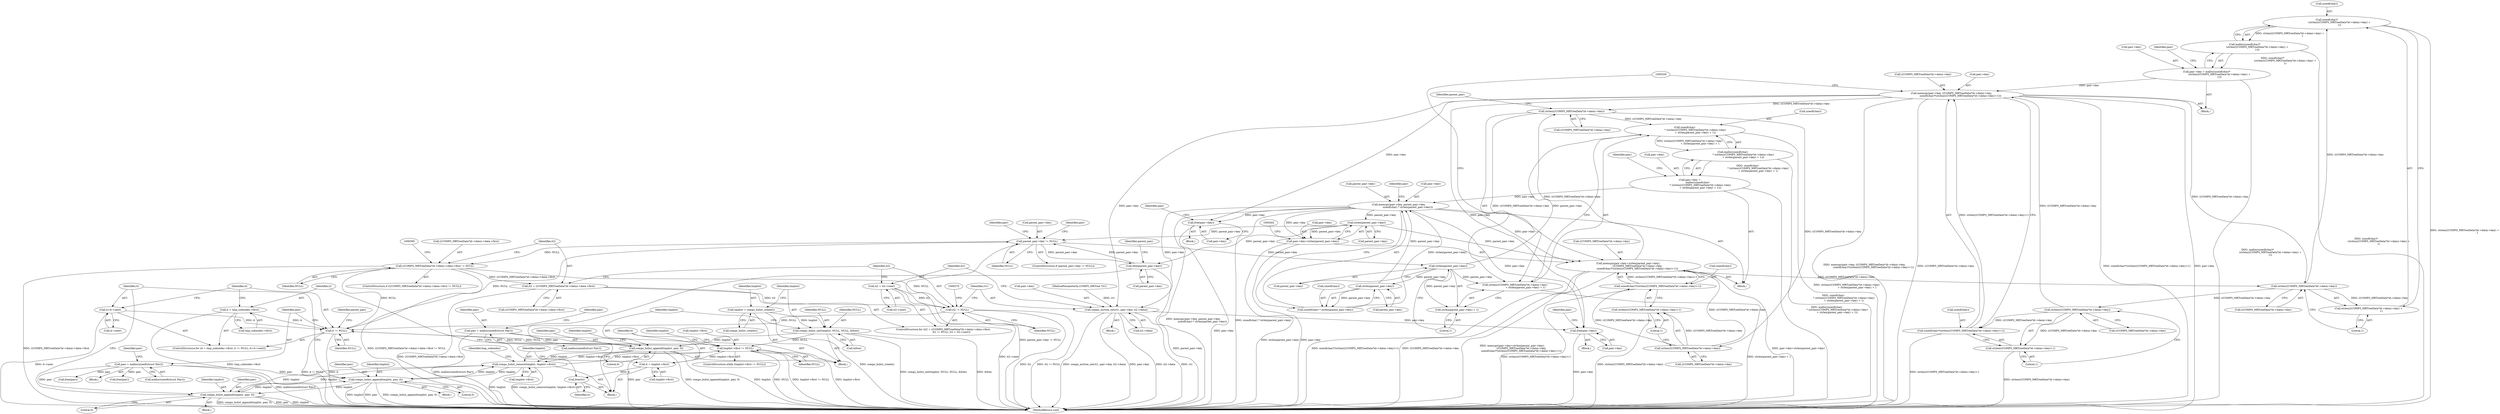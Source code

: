 digraph "0_libcomps_e3a5d056633677959ad924a51758876d415e7046@API" {
"1000287" [label="(Call,sizeof(char)*\n                                (strlen(((COMPS_MRTreeData*)it->data)->key) +\n                                1))"];
"1000291" [label="(Call,strlen(((COMPS_MRTreeData*)it->data)->key))"];
"1000251" [label="(Call,memcpy(pair->key+strlen(parent_pair->key),\n                       ((COMPS_MRTreeData*)it->data)->key,\n                       sizeof(char)*(strlen(((COMPS_MRTreeData*)it->data)->key)+1)))"];
"1000237" [label="(Call,memcpy(pair->key, parent_pair->key,\n                       sizeof(char) * strlen(parent_pair->key)))"];
"1000214" [label="(Call,pair->key =\n                    malloc(sizeof(char)\n                           * (strlen(((COMPS_MRTreeData*)it->data)->key)\n                           + strlen(parent_pair->key) + 1)))"];
"1000218" [label="(Call,malloc(sizeof(char)\n                           * (strlen(((COMPS_MRTreeData*)it->data)->key)\n                           + strlen(parent_pair->key) + 1)))"];
"1000219" [label="(Call,sizeof(char)\n                           * (strlen(((COMPS_MRTreeData*)it->data)->key)\n                           + strlen(parent_pair->key) + 1))"];
"1000223" [label="(Call,strlen(((COMPS_MRTreeData*)it->data)->key))"];
"1000300" [label="(Call,memcpy(pair->key, ((COMPS_MRTreeData*)it->data)->key,\n                       sizeof(char)*(strlen(((COMPS_MRTreeData*)it->data)->key)+1)))"];
"1000282" [label="(Call,pair->key = malloc(sizeof(char)*\n                                (strlen(((COMPS_MRTreeData*)it->data)->key) +\n                                1)))"];
"1000286" [label="(Call,malloc(sizeof(char)*\n                                (strlen(((COMPS_MRTreeData*)it->data)->key) +\n                                1)))"];
"1000287" [label="(Call,sizeof(char)*\n                                (strlen(((COMPS_MRTreeData*)it->data)->key) +\n                                1))"];
"1000315" [label="(Call,strlen(((COMPS_MRTreeData*)it->data)->key))"];
"1000311" [label="(Call,sizeof(char)*(strlen(((COMPS_MRTreeData*)it->data)->key)+1))"];
"1000232" [label="(Call,strlen(parent_pair->key))"];
"1000208" [label="(Call,parent_pair->key != NULL)"];
"1000414" [label="(Call,free(parent_pair->key))"];
"1000256" [label="(Call,strlen(parent_pair->key))"];
"1000182" [label="(Call,it != NULL)"];
"1000177" [label="(Call,it = tmp_subnodes->first)"];
"1000185" [label="(Call,it=it->next)"];
"1000349" [label="(Call,it2 != NULL)"];
"1000338" [label="(Call,it2 = ((COMPS_MRTreeData*)it->data)->data->first)"];
"1000325" [label="(Call,((COMPS_MRTreeData*)it->data)->data->first != NULL)"];
"1000352" [label="(Call,it2 = it2->next)"];
"1000142" [label="(Call,tmplist->first != NULL)"];
"1000153" [label="(Call,comps_hslist_remove(tmplist, tmplist->first))"];
"1000402" [label="(Call,comps_hslist_append(tmplist, pair, 0))"];
"1000377" [label="(Call,comps_hslist_append(tmplist, pair, 0))"];
"1000191" [label="(Call,pair = malloc(sizeof(struct Pair)))"];
"1000137" [label="(Call,comps_hslist_append(tmplist, pair, 0))"];
"1000131" [label="(Call,comps_hslist_init(tmplist, NULL, NULL, &free))"];
"1000128" [label="(Call,tmplist = comps_hslist_create())"];
"1000111" [label="(Call,pair = malloc(sizeof(struct Pair)))"];
"1000247" [label="(Call,strlen(parent_pair->key))"];
"1000244" [label="(Call,sizeof(char) * strlen(parent_pair->key))"];
"1000271" [label="(Call,strlen(((COMPS_MRTreeData*)it->data)->key))"];
"1000267" [label="(Call,sizeof(char)*(strlen(((COMPS_MRTreeData*)it->data)->key)+1))"];
"1000290" [label="(Call,strlen(((COMPS_MRTreeData*)it->data)->key) +\n                                1)"];
"1000314" [label="(Call,strlen(((COMPS_MRTreeData*)it->data)->key)+1)"];
"1000252" [label="(Call,pair->key+strlen(parent_pair->key))"];
"1000222" [label="(Call,strlen(((COMPS_MRTreeData*)it->data)->key)\n                           + strlen(parent_pair->key) + 1)"];
"1000231" [label="(Call,strlen(parent_pair->key) + 1)"];
"1000148" [label="(Call,it = tmplist->first)"];
"1000174" [label="(Call,free(it))"];
"1000358" [label="(Call,comps_mrtree_set(rt1, pair->key, it2->data))"];
"1000383" [label="(Call,free(pair->key))"];
"1000408" [label="(Call,free(pair->key))"];
"1000270" [label="(Call,strlen(((COMPS_MRTreeData*)it->data)->key)+1)"];
"1000335" [label="(Identifier,NULL)"];
"1000118" [label="(Identifier,pair)"];
"1000257" [label="(Call,parent_pair->key)"];
"1000191" [label="(Call,pair = malloc(sizeof(struct Pair)))"];
"1000284" [label="(Identifier,pair)"];
"1000149" [label="(Identifier,it)"];
"1000153" [label="(Call,comps_hslist_remove(tmplist, tmplist->first))"];
"1000409" [label="(Call,pair->key)"];
"1000198" [label="(Identifier,pair)"];
"1000176" [label="(ControlStructure,for (it = tmp_subnodes->first; it != NULL; it=it->next))"];
"1000316" [label="(Call,((COMPS_MRTreeData*)it->data)->key)"];
"1000323" [label="(Literal,1)"];
"1000337" [label="(ControlStructure,for (it2 = ((COMPS_MRTreeData*)it->data)->data->first;\n                     it2 != NULL; it2 = it2->next))"];
"1000146" [label="(Identifier,NULL)"];
"1000304" [label="(Call,((COMPS_MRTreeData*)it->data)->key)"];
"1000144" [label="(Identifier,tmplist)"];
"1000150" [label="(Call,tmplist->first)"];
"1000384" [label="(Call,pair->key)"];
"1000419" [label="(Identifier,parent_pair)"];
"1000248" [label="(Call,parent_pair->key)"];
"1000154" [label="(Identifier,tmplist)"];
"1000190" [label="(Block,)"];
"1000350" [label="(Identifier,it2)"];
"1000387" [label="(Call,free(pair))"];
"1000340" [label="(Call,((COMPS_MRTreeData*)it->data)->data->first)"];
"1000299" [label="(Literal,1)"];
"1000256" [label="(Call,strlen(parent_pair->key))"];
"1000147" [label="(Block,)"];
"1000237" [label="(Call,memcpy(pair->key, parent_pair->key,\n                       sizeof(char) * strlen(parent_pair->key)))"];
"1000378" [label="(Identifier,tmplist)"];
"1000132" [label="(Identifier,tmplist)"];
"1000380" [label="(Literal,0)"];
"1000139" [label="(Identifier,pair)"];
"1000133" [label="(Identifier,NULL)"];
"1000213" [label="(Block,)"];
"1000358" [label="(Call,comps_mrtree_set(rt1, pair->key, it2->data))"];
"1000137" [label="(Call,comps_hslist_append(tmplist, pair, 0))"];
"1000238" [label="(Call,pair->key)"];
"1000388" [label="(Identifier,pair)"];
"1000311" [label="(Call,sizeof(char)*(strlen(((COMPS_MRTreeData*)it->data)->key)+1))"];
"1000239" [label="(Identifier,pair)"];
"1000159" [label="(Identifier,tmp_subnodes)"];
"1000183" [label="(Identifier,it)"];
"1000244" [label="(Call,sizeof(char) * strlen(parent_pair->key))"];
"1000141" [label="(ControlStructure,while (tmplist->first != NULL))"];
"1000270" [label="(Call,strlen(((COMPS_MRTreeData*)it->data)->key)+1)"];
"1000251" [label="(Call,memcpy(pair->key+strlen(parent_pair->key),\n                       ((COMPS_MRTreeData*)it->data)->key,\n                       sizeof(char)*(strlen(((COMPS_MRTreeData*)it->data)->key)+1)))"];
"1000315" [label="(Call,strlen(((COMPS_MRTreeData*)it->data)->key))"];
"1000291" [label="(Call,strlen(((COMPS_MRTreeData*)it->data)->key))"];
"1000193" [label="(Call,malloc(sizeof(struct Pair)))"];
"1000414" [label="(Call,free(parent_pair->key))"];
"1000219" [label="(Call,sizeof(char)\n                           * (strlen(((COMPS_MRTreeData*)it->data)->key)\n                           + strlen(parent_pair->key) + 1))"];
"1000216" [label="(Identifier,pair)"];
"1000354" [label="(Call,it2->next)"];
"1000376" [label="(Block,)"];
"1000314" [label="(Call,strlen(((COMPS_MRTreeData*)it->data)->key)+1)"];
"1000177" [label="(Call,it = tmp_subnodes->first)"];
"1000224" [label="(Call,((COMPS_MRTreeData*)it->data)->key)"];
"1000267" [label="(Call,sizeof(char)*(strlen(((COMPS_MRTreeData*)it->data)->key)+1))"];
"1000404" [label="(Identifier,pair)"];
"1000422" [label="(Identifier,tmplist)"];
"1000407" [label="(Block,)"];
"1000207" [label="(ControlStructure,if (parent_pair->key != NULL))"];
"1000402" [label="(Call,comps_hslist_append(tmplist, pair, 0))"];
"1000382" [label="(Block,)"];
"1000415" [label="(Call,parent_pair->key)"];
"1000423" [label="(MethodReturn,void)"];
"1000192" [label="(Identifier,pair)"];
"1000185" [label="(Call,it=it->next)"];
"1000408" [label="(Call,free(pair->key))"];
"1000325" [label="(Call,((COMPS_MRTreeData*)it->data)->data->first != NULL)"];
"1000403" [label="(Identifier,tmplist)"];
"1000416" [label="(Identifier,parent_pair)"];
"1000283" [label="(Call,pair->key)"];
"1000338" [label="(Call,it2 = ((COMPS_MRTreeData*)it->data)->data->first)"];
"1000352" [label="(Call,it2 = it2->next)"];
"1000208" [label="(Call,parent_pair->key != NULL)"];
"1000215" [label="(Call,pair->key)"];
"1000290" [label="(Call,strlen(((COMPS_MRTreeData*)it->data)->key) +\n                                1)"];
"1000247" [label="(Call,strlen(parent_pair->key))"];
"1000175" [label="(Identifier,it)"];
"1000174" [label="(Call,free(it))"];
"1000212" [label="(Identifier,NULL)"];
"1000302" [label="(Identifier,pair)"];
"1000253" [label="(Call,pair->key)"];
"1000234" [label="(Identifier,parent_pair)"];
"1000182" [label="(Call,it != NULL)"];
"1000223" [label="(Call,strlen(((COMPS_MRTreeData*)it->data)->key))"];
"1000218" [label="(Call,malloc(sizeof(char)\n                           * (strlen(((COMPS_MRTreeData*)it->data)->key)\n                           + strlen(parent_pair->key) + 1)))"];
"1000412" [label="(Call,free(pair))"];
"1000351" [label="(Identifier,NULL)"];
"1000339" [label="(Identifier,it2)"];
"1000279" [label="(Literal,1)"];
"1000179" [label="(Call,tmp_subnodes->first)"];
"1000214" [label="(Call,pair->key =\n                    malloc(sizeof(char)\n                           * (strlen(((COMPS_MRTreeData*)it->data)->key)\n                           + strlen(parent_pair->key) + 1)))"];
"1000312" [label="(Call,sizeof(char))"];
"1000241" [label="(Call,parent_pair->key)"];
"1000383" [label="(Call,free(pair->key))"];
"1000129" [label="(Identifier,tmplist)"];
"1000281" [label="(Block,)"];
"1000401" [label="(Block,)"];
"1000405" [label="(Literal,0)"];
"1000260" [label="(Call,((COMPS_MRTreeData*)it->data)->key)"];
"1000187" [label="(Call,it->next)"];
"1000148" [label="(Call,it = tmplist->first)"];
"1000184" [label="(Identifier,NULL)"];
"1000113" [label="(Call,malloc(sizeof(struct Pair)))"];
"1000231" [label="(Call,strlen(parent_pair->key) + 1)"];
"1000142" [label="(Call,tmplist->first != NULL)"];
"1000288" [label="(Call,sizeof(char))"];
"1000233" [label="(Call,parent_pair->key)"];
"1000301" [label="(Call,pair->key)"];
"1000143" [label="(Call,tmplist->first)"];
"1000360" [label="(Call,pair->key)"];
"1000282" [label="(Call,pair->key = malloc(sizeof(char)*\n                                (strlen(((COMPS_MRTreeData*)it->data)->key) +\n                                1)))"];
"1000349" [label="(Call,it2 != NULL)"];
"1000128" [label="(Call,tmplist = comps_hslist_create())"];
"1000268" [label="(Call,sizeof(char))"];
"1000186" [label="(Identifier,it)"];
"1000105" [label="(Block,)"];
"1000135" [label="(Call,&free)"];
"1000232" [label="(Call,strlen(parent_pair->key))"];
"1000359" [label="(Identifier,rt1)"];
"1000138" [label="(Identifier,tmplist)"];
"1000155" [label="(Call,tmplist->first)"];
"1000254" [label="(Identifier,pair)"];
"1000286" [label="(Call,malloc(sizeof(char)*\n                                (strlen(((COMPS_MRTreeData*)it->data)->key) +\n                                1)))"];
"1000357" [label="(Block,)"];
"1000413" [label="(Identifier,pair)"];
"1000245" [label="(Call,sizeof(char))"];
"1000236" [label="(Literal,1)"];
"1000353" [label="(Identifier,it2)"];
"1000271" [label="(Call,strlen(((COMPS_MRTreeData*)it->data)->key))"];
"1000300" [label="(Call,memcpy(pair->key, ((COMPS_MRTreeData*)it->data)->key,\n                       sizeof(char)*(strlen(((COMPS_MRTreeData*)it->data)->key)+1)))"];
"1000272" [label="(Call,((COMPS_MRTreeData*)it->data)->key)"];
"1000112" [label="(Identifier,pair)"];
"1000220" [label="(Call,sizeof(char))"];
"1000287" [label="(Call,sizeof(char)*\n                                (strlen(((COMPS_MRTreeData*)it->data)->key) +\n                                1))"];
"1000209" [label="(Call,parent_pair->key)"];
"1000363" [label="(Call,it2->data)"];
"1000292" [label="(Call,((COMPS_MRTreeData*)it->data)->key)"];
"1000103" [label="(MethodParameterIn,COMPS_MRTree *rt1)"];
"1000377" [label="(Call,comps_hslist_append(tmplist, pair, 0))"];
"1000178" [label="(Identifier,it)"];
"1000252" [label="(Call,pair->key+strlen(parent_pair->key))"];
"1000324" [label="(ControlStructure,if (((COMPS_MRTreeData*)it->data)->data->first != NULL))"];
"1000130" [label="(Call,comps_hslist_create())"];
"1000140" [label="(Literal,0)"];
"1000134" [label="(Identifier,NULL)"];
"1000379" [label="(Identifier,pair)"];
"1000111" [label="(Call,pair = malloc(sizeof(struct Pair)))"];
"1000222" [label="(Call,strlen(((COMPS_MRTreeData*)it->data)->key)\n                           + strlen(parent_pair->key) + 1)"];
"1000131" [label="(Call,comps_hslist_init(tmplist, NULL, NULL, &free))"];
"1000326" [label="(Call,((COMPS_MRTreeData*)it->data)->data->first)"];
"1000287" -> "1000286"  [label="AST: "];
"1000287" -> "1000290"  [label="CFG: "];
"1000288" -> "1000287"  [label="AST: "];
"1000290" -> "1000287"  [label="AST: "];
"1000286" -> "1000287"  [label="CFG: "];
"1000287" -> "1000423"  [label="DDG: strlen(((COMPS_MRTreeData*)it->data)->key) +\n                                1"];
"1000287" -> "1000286"  [label="DDG: strlen(((COMPS_MRTreeData*)it->data)->key) +\n                                1"];
"1000291" -> "1000287"  [label="DDG: ((COMPS_MRTreeData*)it->data)->key"];
"1000291" -> "1000290"  [label="AST: "];
"1000291" -> "1000292"  [label="CFG: "];
"1000292" -> "1000291"  [label="AST: "];
"1000299" -> "1000291"  [label="CFG: "];
"1000291" -> "1000290"  [label="DDG: ((COMPS_MRTreeData*)it->data)->key"];
"1000251" -> "1000291"  [label="DDG: ((COMPS_MRTreeData*)it->data)->key"];
"1000300" -> "1000291"  [label="DDG: ((COMPS_MRTreeData*)it->data)->key"];
"1000291" -> "1000315"  [label="DDG: ((COMPS_MRTreeData*)it->data)->key"];
"1000251" -> "1000213"  [label="AST: "];
"1000251" -> "1000267"  [label="CFG: "];
"1000252" -> "1000251"  [label="AST: "];
"1000260" -> "1000251"  [label="AST: "];
"1000267" -> "1000251"  [label="AST: "];
"1000329" -> "1000251"  [label="CFG: "];
"1000251" -> "1000423"  [label="DDG: ((COMPS_MRTreeData*)it->data)->key"];
"1000251" -> "1000423"  [label="DDG: memcpy(pair->key+strlen(parent_pair->key),\n                       ((COMPS_MRTreeData*)it->data)->key,\n                       sizeof(char)*(strlen(((COMPS_MRTreeData*)it->data)->key)+1))"];
"1000251" -> "1000423"  [label="DDG: pair->key+strlen(parent_pair->key)"];
"1000251" -> "1000423"  [label="DDG: sizeof(char)*(strlen(((COMPS_MRTreeData*)it->data)->key)+1)"];
"1000251" -> "1000223"  [label="DDG: ((COMPS_MRTreeData*)it->data)->key"];
"1000237" -> "1000251"  [label="DDG: pair->key"];
"1000256" -> "1000251"  [label="DDG: parent_pair->key"];
"1000271" -> "1000251"  [label="DDG: ((COMPS_MRTreeData*)it->data)->key"];
"1000267" -> "1000251"  [label="DDG: strlen(((COMPS_MRTreeData*)it->data)->key)+1"];
"1000237" -> "1000213"  [label="AST: "];
"1000237" -> "1000244"  [label="CFG: "];
"1000238" -> "1000237"  [label="AST: "];
"1000241" -> "1000237"  [label="AST: "];
"1000244" -> "1000237"  [label="AST: "];
"1000254" -> "1000237"  [label="CFG: "];
"1000237" -> "1000423"  [label="DDG: memcpy(pair->key, parent_pair->key,\n                       sizeof(char) * strlen(parent_pair->key))"];
"1000237" -> "1000423"  [label="DDG: sizeof(char) * strlen(parent_pair->key)"];
"1000214" -> "1000237"  [label="DDG: pair->key"];
"1000247" -> "1000237"  [label="DDG: parent_pair->key"];
"1000244" -> "1000237"  [label="DDG: strlen(parent_pair->key)"];
"1000237" -> "1000252"  [label="DDG: pair->key"];
"1000237" -> "1000256"  [label="DDG: parent_pair->key"];
"1000237" -> "1000358"  [label="DDG: pair->key"];
"1000237" -> "1000383"  [label="DDG: pair->key"];
"1000237" -> "1000408"  [label="DDG: pair->key"];
"1000214" -> "1000213"  [label="AST: "];
"1000214" -> "1000218"  [label="CFG: "];
"1000215" -> "1000214"  [label="AST: "];
"1000218" -> "1000214"  [label="AST: "];
"1000239" -> "1000214"  [label="CFG: "];
"1000214" -> "1000423"  [label="DDG: malloc(sizeof(char)\n                           * (strlen(((COMPS_MRTreeData*)it->data)->key)\n                           + strlen(parent_pair->key) + 1))"];
"1000218" -> "1000214"  [label="DDG: sizeof(char)\n                           * (strlen(((COMPS_MRTreeData*)it->data)->key)\n                           + strlen(parent_pair->key) + 1)"];
"1000218" -> "1000219"  [label="CFG: "];
"1000219" -> "1000218"  [label="AST: "];
"1000218" -> "1000423"  [label="DDG: sizeof(char)\n                           * (strlen(((COMPS_MRTreeData*)it->data)->key)\n                           + strlen(parent_pair->key) + 1)"];
"1000219" -> "1000218"  [label="DDG: strlen(((COMPS_MRTreeData*)it->data)->key)\n                           + strlen(parent_pair->key) + 1"];
"1000219" -> "1000222"  [label="CFG: "];
"1000220" -> "1000219"  [label="AST: "];
"1000222" -> "1000219"  [label="AST: "];
"1000219" -> "1000423"  [label="DDG: strlen(((COMPS_MRTreeData*)it->data)->key)\n                           + strlen(parent_pair->key) + 1"];
"1000223" -> "1000219"  [label="DDG: ((COMPS_MRTreeData*)it->data)->key"];
"1000232" -> "1000219"  [label="DDG: parent_pair->key"];
"1000223" -> "1000222"  [label="AST: "];
"1000223" -> "1000224"  [label="CFG: "];
"1000224" -> "1000223"  [label="AST: "];
"1000234" -> "1000223"  [label="CFG: "];
"1000223" -> "1000222"  [label="DDG: ((COMPS_MRTreeData*)it->data)->key"];
"1000300" -> "1000223"  [label="DDG: ((COMPS_MRTreeData*)it->data)->key"];
"1000223" -> "1000271"  [label="DDG: ((COMPS_MRTreeData*)it->data)->key"];
"1000300" -> "1000281"  [label="AST: "];
"1000300" -> "1000311"  [label="CFG: "];
"1000301" -> "1000300"  [label="AST: "];
"1000304" -> "1000300"  [label="AST: "];
"1000311" -> "1000300"  [label="AST: "];
"1000329" -> "1000300"  [label="CFG: "];
"1000300" -> "1000423"  [label="DDG: ((COMPS_MRTreeData*)it->data)->key"];
"1000300" -> "1000423"  [label="DDG: sizeof(char)*(strlen(((COMPS_MRTreeData*)it->data)->key)+1)"];
"1000300" -> "1000423"  [label="DDG: pair->key"];
"1000300" -> "1000423"  [label="DDG: memcpy(pair->key, ((COMPS_MRTreeData*)it->data)->key,\n                       sizeof(char)*(strlen(((COMPS_MRTreeData*)it->data)->key)+1))"];
"1000282" -> "1000300"  [label="DDG: pair->key"];
"1000315" -> "1000300"  [label="DDG: ((COMPS_MRTreeData*)it->data)->key"];
"1000311" -> "1000300"  [label="DDG: strlen(((COMPS_MRTreeData*)it->data)->key)+1"];
"1000300" -> "1000358"  [label="DDG: pair->key"];
"1000300" -> "1000383"  [label="DDG: pair->key"];
"1000300" -> "1000408"  [label="DDG: pair->key"];
"1000282" -> "1000281"  [label="AST: "];
"1000282" -> "1000286"  [label="CFG: "];
"1000283" -> "1000282"  [label="AST: "];
"1000286" -> "1000282"  [label="AST: "];
"1000302" -> "1000282"  [label="CFG: "];
"1000282" -> "1000423"  [label="DDG: malloc(sizeof(char)*\n                                (strlen(((COMPS_MRTreeData*)it->data)->key) +\n                                1))"];
"1000286" -> "1000282"  [label="DDG: sizeof(char)*\n                                (strlen(((COMPS_MRTreeData*)it->data)->key) +\n                                1)"];
"1000286" -> "1000423"  [label="DDG: sizeof(char)*\n                                (strlen(((COMPS_MRTreeData*)it->data)->key) +\n                                1)"];
"1000315" -> "1000314"  [label="AST: "];
"1000315" -> "1000316"  [label="CFG: "];
"1000316" -> "1000315"  [label="AST: "];
"1000323" -> "1000315"  [label="CFG: "];
"1000315" -> "1000311"  [label="DDG: ((COMPS_MRTreeData*)it->data)->key"];
"1000315" -> "1000314"  [label="DDG: ((COMPS_MRTreeData*)it->data)->key"];
"1000311" -> "1000314"  [label="CFG: "];
"1000312" -> "1000311"  [label="AST: "];
"1000314" -> "1000311"  [label="AST: "];
"1000311" -> "1000423"  [label="DDG: strlen(((COMPS_MRTreeData*)it->data)->key)+1"];
"1000232" -> "1000231"  [label="AST: "];
"1000232" -> "1000233"  [label="CFG: "];
"1000233" -> "1000232"  [label="AST: "];
"1000236" -> "1000232"  [label="CFG: "];
"1000232" -> "1000222"  [label="DDG: parent_pair->key"];
"1000232" -> "1000231"  [label="DDG: parent_pair->key"];
"1000208" -> "1000232"  [label="DDG: parent_pair->key"];
"1000232" -> "1000247"  [label="DDG: parent_pair->key"];
"1000208" -> "1000207"  [label="AST: "];
"1000208" -> "1000212"  [label="CFG: "];
"1000209" -> "1000208"  [label="AST: "];
"1000212" -> "1000208"  [label="AST: "];
"1000216" -> "1000208"  [label="CFG: "];
"1000284" -> "1000208"  [label="CFG: "];
"1000208" -> "1000423"  [label="DDG: parent_pair->key != NULL"];
"1000414" -> "1000208"  [label="DDG: parent_pair->key"];
"1000256" -> "1000208"  [label="DDG: parent_pair->key"];
"1000182" -> "1000208"  [label="DDG: NULL"];
"1000208" -> "1000325"  [label="DDG: NULL"];
"1000208" -> "1000414"  [label="DDG: parent_pair->key"];
"1000414" -> "1000147"  [label="AST: "];
"1000414" -> "1000415"  [label="CFG: "];
"1000415" -> "1000414"  [label="AST: "];
"1000419" -> "1000414"  [label="CFG: "];
"1000414" -> "1000423"  [label="DDG: parent_pair->key"];
"1000256" -> "1000414"  [label="DDG: parent_pair->key"];
"1000256" -> "1000252"  [label="AST: "];
"1000256" -> "1000257"  [label="CFG: "];
"1000257" -> "1000256"  [label="AST: "];
"1000252" -> "1000256"  [label="CFG: "];
"1000256" -> "1000252"  [label="DDG: parent_pair->key"];
"1000182" -> "1000176"  [label="AST: "];
"1000182" -> "1000184"  [label="CFG: "];
"1000183" -> "1000182"  [label="AST: "];
"1000184" -> "1000182"  [label="AST: "];
"1000192" -> "1000182"  [label="CFG: "];
"1000416" -> "1000182"  [label="CFG: "];
"1000182" -> "1000423"  [label="DDG: it != NULL"];
"1000182" -> "1000423"  [label="DDG: it"];
"1000182" -> "1000142"  [label="DDG: NULL"];
"1000177" -> "1000182"  [label="DDG: it"];
"1000185" -> "1000182"  [label="DDG: it"];
"1000349" -> "1000182"  [label="DDG: NULL"];
"1000142" -> "1000182"  [label="DDG: NULL"];
"1000325" -> "1000182"  [label="DDG: NULL"];
"1000177" -> "1000176"  [label="AST: "];
"1000177" -> "1000179"  [label="CFG: "];
"1000178" -> "1000177"  [label="AST: "];
"1000179" -> "1000177"  [label="AST: "];
"1000183" -> "1000177"  [label="CFG: "];
"1000177" -> "1000423"  [label="DDG: tmp_subnodes->first"];
"1000185" -> "1000176"  [label="AST: "];
"1000185" -> "1000187"  [label="CFG: "];
"1000186" -> "1000185"  [label="AST: "];
"1000187" -> "1000185"  [label="AST: "];
"1000183" -> "1000185"  [label="CFG: "];
"1000185" -> "1000423"  [label="DDG: it->next"];
"1000349" -> "1000337"  [label="AST: "];
"1000349" -> "1000351"  [label="CFG: "];
"1000350" -> "1000349"  [label="AST: "];
"1000351" -> "1000349"  [label="AST: "];
"1000359" -> "1000349"  [label="CFG: "];
"1000370" -> "1000349"  [label="CFG: "];
"1000349" -> "1000423"  [label="DDG: it2 != NULL"];
"1000349" -> "1000423"  [label="DDG: it2"];
"1000338" -> "1000349"  [label="DDG: it2"];
"1000352" -> "1000349"  [label="DDG: it2"];
"1000325" -> "1000349"  [label="DDG: NULL"];
"1000338" -> "1000337"  [label="AST: "];
"1000338" -> "1000340"  [label="CFG: "];
"1000339" -> "1000338"  [label="AST: "];
"1000340" -> "1000338"  [label="AST: "];
"1000350" -> "1000338"  [label="CFG: "];
"1000338" -> "1000423"  [label="DDG: ((COMPS_MRTreeData*)it->data)->data->first"];
"1000325" -> "1000338"  [label="DDG: ((COMPS_MRTreeData*)it->data)->data->first"];
"1000325" -> "1000324"  [label="AST: "];
"1000325" -> "1000335"  [label="CFG: "];
"1000326" -> "1000325"  [label="AST: "];
"1000335" -> "1000325"  [label="AST: "];
"1000339" -> "1000325"  [label="CFG: "];
"1000395" -> "1000325"  [label="CFG: "];
"1000325" -> "1000423"  [label="DDG: ((COMPS_MRTreeData*)it->data)->data->first"];
"1000325" -> "1000423"  [label="DDG: ((COMPS_MRTreeData*)it->data)->data->first != NULL"];
"1000352" -> "1000337"  [label="AST: "];
"1000352" -> "1000354"  [label="CFG: "];
"1000353" -> "1000352"  [label="AST: "];
"1000354" -> "1000352"  [label="AST: "];
"1000350" -> "1000352"  [label="CFG: "];
"1000352" -> "1000423"  [label="DDG: it2->next"];
"1000142" -> "1000141"  [label="AST: "];
"1000142" -> "1000146"  [label="CFG: "];
"1000143" -> "1000142"  [label="AST: "];
"1000146" -> "1000142"  [label="AST: "];
"1000149" -> "1000142"  [label="CFG: "];
"1000422" -> "1000142"  [label="CFG: "];
"1000142" -> "1000423"  [label="DDG: tmplist->first != NULL"];
"1000142" -> "1000423"  [label="DDG: tmplist->first"];
"1000142" -> "1000423"  [label="DDG: NULL"];
"1000153" -> "1000142"  [label="DDG: tmplist->first"];
"1000131" -> "1000142"  [label="DDG: NULL"];
"1000142" -> "1000148"  [label="DDG: tmplist->first"];
"1000142" -> "1000153"  [label="DDG: tmplist->first"];
"1000153" -> "1000147"  [label="AST: "];
"1000153" -> "1000155"  [label="CFG: "];
"1000154" -> "1000153"  [label="AST: "];
"1000155" -> "1000153"  [label="AST: "];
"1000159" -> "1000153"  [label="CFG: "];
"1000153" -> "1000423"  [label="DDG: tmplist"];
"1000153" -> "1000423"  [label="DDG: comps_hslist_remove(tmplist, tmplist->first)"];
"1000402" -> "1000153"  [label="DDG: tmplist"];
"1000377" -> "1000153"  [label="DDG: tmplist"];
"1000137" -> "1000153"  [label="DDG: tmplist"];
"1000153" -> "1000377"  [label="DDG: tmplist"];
"1000153" -> "1000402"  [label="DDG: tmplist"];
"1000402" -> "1000401"  [label="AST: "];
"1000402" -> "1000405"  [label="CFG: "];
"1000403" -> "1000402"  [label="AST: "];
"1000404" -> "1000402"  [label="AST: "];
"1000405" -> "1000402"  [label="AST: "];
"1000186" -> "1000402"  [label="CFG: "];
"1000402" -> "1000423"  [label="DDG: pair"];
"1000402" -> "1000423"  [label="DDG: comps_hslist_append(tmplist, pair, 0)"];
"1000402" -> "1000423"  [label="DDG: tmplist"];
"1000402" -> "1000377"  [label="DDG: tmplist"];
"1000377" -> "1000402"  [label="DDG: tmplist"];
"1000191" -> "1000402"  [label="DDG: pair"];
"1000377" -> "1000376"  [label="AST: "];
"1000377" -> "1000380"  [label="CFG: "];
"1000378" -> "1000377"  [label="AST: "];
"1000379" -> "1000377"  [label="AST: "];
"1000380" -> "1000377"  [label="AST: "];
"1000186" -> "1000377"  [label="CFG: "];
"1000377" -> "1000423"  [label="DDG: comps_hslist_append(tmplist, pair, 0)"];
"1000377" -> "1000423"  [label="DDG: pair"];
"1000377" -> "1000423"  [label="DDG: tmplist"];
"1000191" -> "1000377"  [label="DDG: pair"];
"1000191" -> "1000190"  [label="AST: "];
"1000191" -> "1000193"  [label="CFG: "];
"1000192" -> "1000191"  [label="AST: "];
"1000193" -> "1000191"  [label="AST: "];
"1000198" -> "1000191"  [label="CFG: "];
"1000191" -> "1000423"  [label="DDG: malloc(sizeof(struct Pair))"];
"1000191" -> "1000387"  [label="DDG: pair"];
"1000191" -> "1000412"  [label="DDG: pair"];
"1000137" -> "1000105"  [label="AST: "];
"1000137" -> "1000140"  [label="CFG: "];
"1000138" -> "1000137"  [label="AST: "];
"1000139" -> "1000137"  [label="AST: "];
"1000140" -> "1000137"  [label="AST: "];
"1000144" -> "1000137"  [label="CFG: "];
"1000137" -> "1000423"  [label="DDG: pair"];
"1000137" -> "1000423"  [label="DDG: tmplist"];
"1000137" -> "1000423"  [label="DDG: comps_hslist_append(tmplist, pair, 0)"];
"1000131" -> "1000137"  [label="DDG: tmplist"];
"1000111" -> "1000137"  [label="DDG: pair"];
"1000131" -> "1000105"  [label="AST: "];
"1000131" -> "1000135"  [label="CFG: "];
"1000132" -> "1000131"  [label="AST: "];
"1000133" -> "1000131"  [label="AST: "];
"1000134" -> "1000131"  [label="AST: "];
"1000135" -> "1000131"  [label="AST: "];
"1000138" -> "1000131"  [label="CFG: "];
"1000131" -> "1000423"  [label="DDG: &free"];
"1000131" -> "1000423"  [label="DDG: comps_hslist_init(tmplist, NULL, NULL, &free)"];
"1000128" -> "1000131"  [label="DDG: tmplist"];
"1000128" -> "1000105"  [label="AST: "];
"1000128" -> "1000130"  [label="CFG: "];
"1000129" -> "1000128"  [label="AST: "];
"1000130" -> "1000128"  [label="AST: "];
"1000132" -> "1000128"  [label="CFG: "];
"1000128" -> "1000423"  [label="DDG: comps_hslist_create()"];
"1000111" -> "1000105"  [label="AST: "];
"1000111" -> "1000113"  [label="CFG: "];
"1000112" -> "1000111"  [label="AST: "];
"1000113" -> "1000111"  [label="AST: "];
"1000118" -> "1000111"  [label="CFG: "];
"1000111" -> "1000423"  [label="DDG: malloc(sizeof(struct Pair))"];
"1000247" -> "1000244"  [label="AST: "];
"1000247" -> "1000248"  [label="CFG: "];
"1000248" -> "1000247"  [label="AST: "];
"1000244" -> "1000247"  [label="CFG: "];
"1000247" -> "1000244"  [label="DDG: parent_pair->key"];
"1000245" -> "1000244"  [label="AST: "];
"1000271" -> "1000270"  [label="AST: "];
"1000271" -> "1000272"  [label="CFG: "];
"1000272" -> "1000271"  [label="AST: "];
"1000279" -> "1000271"  [label="CFG: "];
"1000271" -> "1000267"  [label="DDG: ((COMPS_MRTreeData*)it->data)->key"];
"1000271" -> "1000270"  [label="DDG: ((COMPS_MRTreeData*)it->data)->key"];
"1000267" -> "1000270"  [label="CFG: "];
"1000268" -> "1000267"  [label="AST: "];
"1000270" -> "1000267"  [label="AST: "];
"1000267" -> "1000423"  [label="DDG: strlen(((COMPS_MRTreeData*)it->data)->key)+1"];
"1000290" -> "1000299"  [label="CFG: "];
"1000299" -> "1000290"  [label="AST: "];
"1000314" -> "1000323"  [label="CFG: "];
"1000323" -> "1000314"  [label="AST: "];
"1000314" -> "1000423"  [label="DDG: strlen(((COMPS_MRTreeData*)it->data)->key)"];
"1000253" -> "1000252"  [label="AST: "];
"1000262" -> "1000252"  [label="CFG: "];
"1000252" -> "1000423"  [label="DDG: pair->key"];
"1000252" -> "1000423"  [label="DDG: strlen(parent_pair->key)"];
"1000222" -> "1000231"  [label="CFG: "];
"1000231" -> "1000222"  [label="AST: "];
"1000222" -> "1000423"  [label="DDG: strlen(parent_pair->key) + 1"];
"1000231" -> "1000236"  [label="CFG: "];
"1000236" -> "1000231"  [label="AST: "];
"1000148" -> "1000147"  [label="AST: "];
"1000148" -> "1000150"  [label="CFG: "];
"1000149" -> "1000148"  [label="AST: "];
"1000150" -> "1000148"  [label="AST: "];
"1000154" -> "1000148"  [label="CFG: "];
"1000148" -> "1000174"  [label="DDG: it"];
"1000174" -> "1000147"  [label="AST: "];
"1000174" -> "1000175"  [label="CFG: "];
"1000175" -> "1000174"  [label="AST: "];
"1000178" -> "1000174"  [label="CFG: "];
"1000358" -> "1000357"  [label="AST: "];
"1000358" -> "1000363"  [label="CFG: "];
"1000359" -> "1000358"  [label="AST: "];
"1000360" -> "1000358"  [label="AST: "];
"1000363" -> "1000358"  [label="AST: "];
"1000353" -> "1000358"  [label="CFG: "];
"1000358" -> "1000423"  [label="DDG: comps_mrtree_set(rt1, pair->key, it2->data)"];
"1000358" -> "1000423"  [label="DDG: pair->key"];
"1000358" -> "1000423"  [label="DDG: it2->data"];
"1000358" -> "1000423"  [label="DDG: rt1"];
"1000103" -> "1000358"  [label="DDG: rt1"];
"1000358" -> "1000383"  [label="DDG: pair->key"];
"1000383" -> "1000382"  [label="AST: "];
"1000383" -> "1000384"  [label="CFG: "];
"1000384" -> "1000383"  [label="AST: "];
"1000388" -> "1000383"  [label="CFG: "];
"1000383" -> "1000423"  [label="DDG: pair->key"];
"1000408" -> "1000407"  [label="AST: "];
"1000408" -> "1000409"  [label="CFG: "];
"1000409" -> "1000408"  [label="AST: "];
"1000413" -> "1000408"  [label="CFG: "];
"1000408" -> "1000423"  [label="DDG: pair->key"];
"1000270" -> "1000279"  [label="CFG: "];
"1000279" -> "1000270"  [label="AST: "];
"1000270" -> "1000423"  [label="DDG: strlen(((COMPS_MRTreeData*)it->data)->key)"];
}
